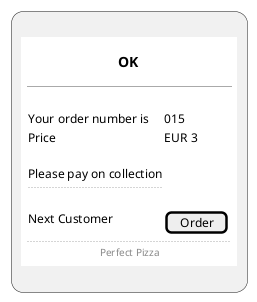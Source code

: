 @startuml
skinparam monochrome true
:
  {{
    salt
      {
        title OK
        --
        .
        {
  Your order number is | 015
  Price                | EUR 3
  .
  Please pay on collection 
  ..
  .
  Next Customer | [ Order ]
}
        ..
        footer <&copyright> Perfect Pizza 
      }
  }}
;
@enduml
